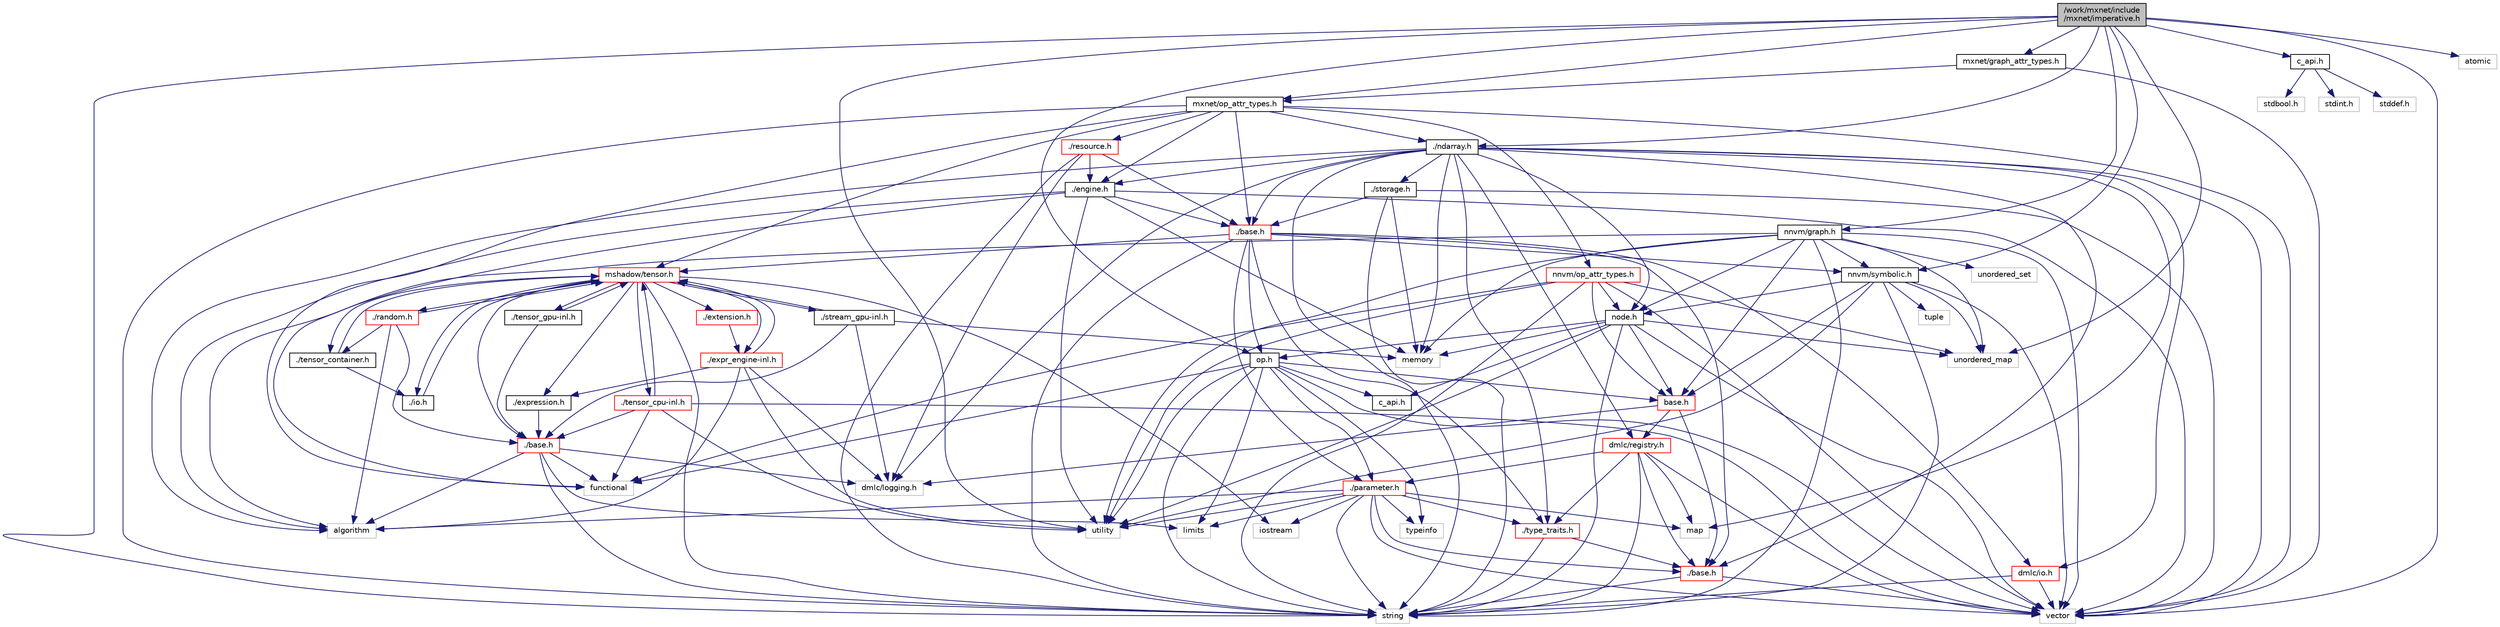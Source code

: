 digraph "/work/mxnet/include/mxnet/imperative.h"
{
 // LATEX_PDF_SIZE
  edge [fontname="Helvetica",fontsize="10",labelfontname="Helvetica",labelfontsize="10"];
  node [fontname="Helvetica",fontsize="10",shape=record];
  Node1 [label="/work/mxnet/include\l/mxnet/imperative.h",height=0.2,width=0.4,color="black", fillcolor="grey75", style="filled", fontcolor="black",tooltip=" "];
  Node1 -> Node2 [color="midnightblue",fontsize="10",style="solid",fontname="Helvetica"];
  Node2 [label="mxnet/op_attr_types.h",height=0.2,width=0.4,color="black", fillcolor="white", style="filled",URL="$include_2mxnet_2op__attr__types_8h.html",tooltip="Additional operator attributes beside the ones provided by NNVM."];
  Node2 -> Node3 [color="midnightblue",fontsize="10",style="solid",fontname="Helvetica"];
  Node3 [label="mshadow/tensor.h",height=0.2,width=0.4,color="red", fillcolor="white", style="filled",URL="$tensor_8h.html",tooltip="header file of tensor data structure and functions This lib requires explicit memory allocation and d..."];
  Node3 -> Node4 [color="midnightblue",fontsize="10",style="solid",fontname="Helvetica"];
  Node4 [label="string",height=0.2,width=0.4,color="grey75", fillcolor="white", style="filled",tooltip=" "];
  Node3 -> Node5 [color="midnightblue",fontsize="10",style="solid",fontname="Helvetica"];
  Node5 [label="iostream",height=0.2,width=0.4,color="grey75", fillcolor="white", style="filled",tooltip=" "];
  Node3 -> Node6 [color="midnightblue",fontsize="10",style="solid",fontname="Helvetica"];
  Node6 [label="./base.h",height=0.2,width=0.4,color="red", fillcolor="white", style="filled",URL="$3rdparty_2mshadow_2mshadow_2base_8h.html",tooltip="definitions of base types, operators, macros functions"];
  Node6 -> Node7 [color="midnightblue",fontsize="10",style="solid",fontname="Helvetica"];
  Node7 [label="algorithm",height=0.2,width=0.4,color="grey75", fillcolor="white", style="filled",tooltip=" "];
  Node6 -> Node12 [color="midnightblue",fontsize="10",style="solid",fontname="Helvetica"];
  Node12 [label="functional",height=0.2,width=0.4,color="grey75", fillcolor="white", style="filled",tooltip=" "];
  Node6 -> Node13 [color="midnightblue",fontsize="10",style="solid",fontname="Helvetica"];
  Node13 [label="limits",height=0.2,width=0.4,color="grey75", fillcolor="white", style="filled",tooltip=" "];
  Node6 -> Node4 [color="midnightblue",fontsize="10",style="solid",fontname="Helvetica"];
  Node6 -> Node28 [color="midnightblue",fontsize="10",style="solid",fontname="Helvetica"];
  Node28 [label="dmlc/logging.h",height=0.2,width=0.4,color="grey75", fillcolor="white", style="filled",tooltip=" "];
  Node3 -> Node29 [color="midnightblue",fontsize="10",style="solid",fontname="Helvetica"];
  Node29 [label="./expression.h",height=0.2,width=0.4,color="black", fillcolor="white", style="filled",URL="$expression_8h.html",tooltip="definitions of abstract expressions and expressions template"];
  Node29 -> Node6 [color="midnightblue",fontsize="10",style="solid",fontname="Helvetica"];
  Node3 -> Node30 [color="midnightblue",fontsize="10",style="solid",fontname="Helvetica"];
  Node30 [label="./stream_gpu-inl.h",height=0.2,width=0.4,color="black", fillcolor="white", style="filled",URL="$stream__gpu-inl_8h.html",tooltip="implementation of GPU code"];
  Node30 -> Node31 [color="midnightblue",fontsize="10",style="solid",fontname="Helvetica"];
  Node31 [label="memory",height=0.2,width=0.4,color="grey75", fillcolor="white", style="filled",tooltip=" "];
  Node30 -> Node6 [color="midnightblue",fontsize="10",style="solid",fontname="Helvetica"];
  Node30 -> Node3 [color="midnightblue",fontsize="10",style="solid",fontname="Helvetica"];
  Node30 -> Node28 [color="midnightblue",fontsize="10",style="solid",fontname="Helvetica"];
  Node3 -> Node32 [color="midnightblue",fontsize="10",style="solid",fontname="Helvetica"];
  Node32 [label="./extension.h",height=0.2,width=0.4,color="red", fillcolor="white", style="filled",URL="$extension_8h.html",tooltip="some extension of expressions, used to support something beyond elementwise op"];
  Node32 -> Node33 [color="midnightblue",fontsize="10",style="solid",fontname="Helvetica"];
  Node33 [label="./expr_engine-inl.h",height=0.2,width=0.4,color="red", fillcolor="white", style="filled",URL="$expr__engine-inl_8h.html",tooltip="definitions of how expressions should be evaluated"];
  Node33 -> Node34 [color="midnightblue",fontsize="10",style="solid",fontname="Helvetica"];
  Node34 [label="utility",height=0.2,width=0.4,color="grey75", fillcolor="white", style="filled",tooltip=" "];
  Node33 -> Node7 [color="midnightblue",fontsize="10",style="solid",fontname="Helvetica"];
  Node33 -> Node28 [color="midnightblue",fontsize="10",style="solid",fontname="Helvetica"];
  Node33 -> Node29 [color="midnightblue",fontsize="10",style="solid",fontname="Helvetica"];
  Node33 -> Node3 [color="midnightblue",fontsize="10",style="solid",fontname="Helvetica"];
  Node3 -> Node33 [color="midnightblue",fontsize="10",style="solid",fontname="Helvetica"];
  Node3 -> Node72 [color="midnightblue",fontsize="10",style="solid",fontname="Helvetica"];
  Node72 [label="./tensor_cpu-inl.h",height=0.2,width=0.4,color="red", fillcolor="white", style="filled",URL="$tensor__cpu-inl_8h.html",tooltip="implementation of CPU host code"];
  Node72 -> Node12 [color="midnightblue",fontsize="10",style="solid",fontname="Helvetica"];
  Node72 -> Node34 [color="midnightblue",fontsize="10",style="solid",fontname="Helvetica"];
  Node72 -> Node36 [color="midnightblue",fontsize="10",style="solid",fontname="Helvetica"];
  Node36 [label="vector",height=0.2,width=0.4,color="grey75", fillcolor="white", style="filled",tooltip=" "];
  Node72 -> Node6 [color="midnightblue",fontsize="10",style="solid",fontname="Helvetica"];
  Node72 -> Node3 [color="midnightblue",fontsize="10",style="solid",fontname="Helvetica"];
  Node3 -> Node74 [color="midnightblue",fontsize="10",style="solid",fontname="Helvetica"];
  Node74 [label="./tensor_gpu-inl.h",height=0.2,width=0.4,color="black", fillcolor="white", style="filled",URL="$tensor__gpu-inl_8h.html",tooltip="implementation of GPU host code"];
  Node74 -> Node6 [color="midnightblue",fontsize="10",style="solid",fontname="Helvetica"];
  Node74 -> Node3 [color="midnightblue",fontsize="10",style="solid",fontname="Helvetica"];
  Node3 -> Node75 [color="midnightblue",fontsize="10",style="solid",fontname="Helvetica"];
  Node75 [label="./io.h",height=0.2,width=0.4,color="black", fillcolor="white", style="filled",URL="$3rdparty_2mshadow_2mshadow_2io_8h.html",tooltip="definitions of I/O functions for mshadow tensor"];
  Node75 -> Node3 [color="midnightblue",fontsize="10",style="solid",fontname="Helvetica"];
  Node3 -> Node76 [color="midnightblue",fontsize="10",style="solid",fontname="Helvetica"];
  Node76 [label="./tensor_container.h",height=0.2,width=0.4,color="black", fillcolor="white", style="filled",URL="$tensor__container_8h.html",tooltip="tensor container that does memory allocation and resize like STL"];
  Node76 -> Node3 [color="midnightblue",fontsize="10",style="solid",fontname="Helvetica"];
  Node76 -> Node75 [color="midnightblue",fontsize="10",style="solid",fontname="Helvetica"];
  Node3 -> Node77 [color="midnightblue",fontsize="10",style="solid",fontname="Helvetica"];
  Node77 [label="./random.h",height=0.2,width=0.4,color="red", fillcolor="white", style="filled",URL="$random_8h.html",tooltip="Random inline functions for tensor."];
  Node77 -> Node7 [color="midnightblue",fontsize="10",style="solid",fontname="Helvetica"];
  Node77 -> Node6 [color="midnightblue",fontsize="10",style="solid",fontname="Helvetica"];
  Node77 -> Node3 [color="midnightblue",fontsize="10",style="solid",fontname="Helvetica"];
  Node77 -> Node76 [color="midnightblue",fontsize="10",style="solid",fontname="Helvetica"];
  Node2 -> Node81 [color="midnightblue",fontsize="10",style="solid",fontname="Helvetica"];
  Node81 [label="nnvm/op_attr_types.h",height=0.2,width=0.4,color="red", fillcolor="white", style="filled",URL="$3rdparty_2tvm_2nnvm_2include_2nnvm_2op__attr__types_8h.html",tooltip="Data structures that can appear in operator attributes."];
  Node81 -> Node12 [color="midnightblue",fontsize="10",style="solid",fontname="Helvetica"];
  Node81 -> Node4 [color="midnightblue",fontsize="10",style="solid",fontname="Helvetica"];
  Node81 -> Node82 [color="midnightblue",fontsize="10",style="solid",fontname="Helvetica"];
  Node82 [label="unordered_map",height=0.2,width=0.4,color="grey75", fillcolor="white", style="filled",tooltip=" "];
  Node81 -> Node34 [color="midnightblue",fontsize="10",style="solid",fontname="Helvetica"];
  Node81 -> Node36 [color="midnightblue",fontsize="10",style="solid",fontname="Helvetica"];
  Node81 -> Node83 [color="midnightblue",fontsize="10",style="solid",fontname="Helvetica"];
  Node83 [label="base.h",height=0.2,width=0.4,color="red", fillcolor="white", style="filled",URL="$3rdparty_2tvm_2nnvm_2include_2nnvm_2base_8h.html",tooltip="Configuration of nnvm as well as basic data structure."];
  Node83 -> Node87 [color="midnightblue",fontsize="10",style="solid",fontname="Helvetica"];
  Node87 [label="./base.h",height=0.2,width=0.4,color="red", fillcolor="white", style="filled",URL="$3rdparty_2dmlc-core_2include_2dmlc_2base_8h.html",tooltip="defines configuration macros"];
  Node87 -> Node4 [color="midnightblue",fontsize="10",style="solid",fontname="Helvetica"];
  Node87 -> Node36 [color="midnightblue",fontsize="10",style="solid",fontname="Helvetica"];
  Node83 -> Node28 [color="midnightblue",fontsize="10",style="solid",fontname="Helvetica"];
  Node83 -> Node97 [color="midnightblue",fontsize="10",style="solid",fontname="Helvetica"];
  Node97 [label="dmlc/registry.h",height=0.2,width=0.4,color="red", fillcolor="white", style="filled",URL="$3rdparty_2dmlc-core_2include_2dmlc_2registry_8h.html",tooltip="Registry utility that helps to build registry singletons."];
  Node97 -> Node98 [color="midnightblue",fontsize="10",style="solid",fontname="Helvetica"];
  Node98 [label="map",height=0.2,width=0.4,color="grey75", fillcolor="white", style="filled",tooltip=" "];
  Node97 -> Node4 [color="midnightblue",fontsize="10",style="solid",fontname="Helvetica"];
  Node97 -> Node36 [color="midnightblue",fontsize="10",style="solid",fontname="Helvetica"];
  Node97 -> Node87 [color="midnightblue",fontsize="10",style="solid",fontname="Helvetica"];
  Node97 -> Node99 [color="midnightblue",fontsize="10",style="solid",fontname="Helvetica"];
  Node99 [label="./parameter.h",height=0.2,width=0.4,color="red", fillcolor="white", style="filled",URL="$parameter_8h.html",tooltip="Provide lightweight util to do parameter setup and checking."];
  Node99 -> Node13 [color="midnightblue",fontsize="10",style="solid",fontname="Helvetica"];
  Node99 -> Node98 [color="midnightblue",fontsize="10",style="solid",fontname="Helvetica"];
  Node99 -> Node85 [color="midnightblue",fontsize="10",style="solid",fontname="Helvetica"];
  Node85 [label="typeinfo",height=0.2,width=0.4,color="grey75", fillcolor="white", style="filled",tooltip=" "];
  Node99 -> Node4 [color="midnightblue",fontsize="10",style="solid",fontname="Helvetica"];
  Node99 -> Node36 [color="midnightblue",fontsize="10",style="solid",fontname="Helvetica"];
  Node99 -> Node7 [color="midnightblue",fontsize="10",style="solid",fontname="Helvetica"];
  Node99 -> Node34 [color="midnightblue",fontsize="10",style="solid",fontname="Helvetica"];
  Node99 -> Node5 [color="midnightblue",fontsize="10",style="solid",fontname="Helvetica"];
  Node99 -> Node87 [color="midnightblue",fontsize="10",style="solid",fontname="Helvetica"];
  Node99 -> Node108 [color="midnightblue",fontsize="10",style="solid",fontname="Helvetica"];
  Node108 [label="./type_traits.h",height=0.2,width=0.4,color="red", fillcolor="white", style="filled",URL="$type__traits_8h.html",tooltip="type traits information header"];
  Node108 -> Node87 [color="midnightblue",fontsize="10",style="solid",fontname="Helvetica"];
  Node108 -> Node4 [color="midnightblue",fontsize="10",style="solid",fontname="Helvetica"];
  Node97 -> Node108 [color="midnightblue",fontsize="10",style="solid",fontname="Helvetica"];
  Node81 -> Node114 [color="midnightblue",fontsize="10",style="solid",fontname="Helvetica"];
  Node114 [label="node.h",height=0.2,width=0.4,color="black", fillcolor="white", style="filled",URL="$3rdparty_2tvm_2nnvm_2include_2nnvm_2node_8h.html",tooltip="Graph node data structure."];
  Node114 -> Node31 [color="midnightblue",fontsize="10",style="solid",fontname="Helvetica"];
  Node114 -> Node4 [color="midnightblue",fontsize="10",style="solid",fontname="Helvetica"];
  Node114 -> Node82 [color="midnightblue",fontsize="10",style="solid",fontname="Helvetica"];
  Node114 -> Node34 [color="midnightblue",fontsize="10",style="solid",fontname="Helvetica"];
  Node114 -> Node36 [color="midnightblue",fontsize="10",style="solid",fontname="Helvetica"];
  Node114 -> Node83 [color="midnightblue",fontsize="10",style="solid",fontname="Helvetica"];
  Node114 -> Node115 [color="midnightblue",fontsize="10",style="solid",fontname="Helvetica"];
  Node115 [label="c_api.h",height=0.2,width=0.4,color="black", fillcolor="white", style="filled",URL="$3rdparty_2tvm_2nnvm_2include_2nnvm_2c__api_8h.html",tooltip="C API of NNVM symbolic construction and pass. Enables construction and transformation of Graph in any..."];
  Node114 -> Node116 [color="midnightblue",fontsize="10",style="solid",fontname="Helvetica"];
  Node116 [label="op.h",height=0.2,width=0.4,color="black", fillcolor="white", style="filled",URL="$op_8h.html",tooltip="Operator information structor."];
  Node116 -> Node99 [color="midnightblue",fontsize="10",style="solid",fontname="Helvetica"];
  Node116 -> Node12 [color="midnightblue",fontsize="10",style="solid",fontname="Helvetica"];
  Node116 -> Node13 [color="midnightblue",fontsize="10",style="solid",fontname="Helvetica"];
  Node116 -> Node4 [color="midnightblue",fontsize="10",style="solid",fontname="Helvetica"];
  Node116 -> Node85 [color="midnightblue",fontsize="10",style="solid",fontname="Helvetica"];
  Node116 -> Node34 [color="midnightblue",fontsize="10",style="solid",fontname="Helvetica"];
  Node116 -> Node36 [color="midnightblue",fontsize="10",style="solid",fontname="Helvetica"];
  Node116 -> Node83 [color="midnightblue",fontsize="10",style="solid",fontname="Helvetica"];
  Node116 -> Node115 [color="midnightblue",fontsize="10",style="solid",fontname="Helvetica"];
  Node2 -> Node36 [color="midnightblue",fontsize="10",style="solid",fontname="Helvetica"];
  Node2 -> Node12 [color="midnightblue",fontsize="10",style="solid",fontname="Helvetica"];
  Node2 -> Node4 [color="midnightblue",fontsize="10",style="solid",fontname="Helvetica"];
  Node2 -> Node118 [color="midnightblue",fontsize="10",style="solid",fontname="Helvetica"];
  Node118 [label="./base.h",height=0.2,width=0.4,color="red", fillcolor="white", style="filled",URL="$include_2mxnet_2base_8h.html",tooltip="configuration of MXNet as well as basic data structure."];
  Node118 -> Node87 [color="midnightblue",fontsize="10",style="solid",fontname="Helvetica"];
  Node118 -> Node4 [color="midnightblue",fontsize="10",style="solid",fontname="Helvetica"];
  Node118 -> Node119 [color="midnightblue",fontsize="10",style="solid",fontname="Helvetica"];
  Node119 [label="dmlc/io.h",height=0.2,width=0.4,color="red", fillcolor="white", style="filled",URL="$3rdparty_2dmlc-core_2include_2dmlc_2io_8h.html",tooltip="defines serializable interface of dmlc"];
  Node119 -> Node4 [color="midnightblue",fontsize="10",style="solid",fontname="Helvetica"];
  Node119 -> Node36 [color="midnightblue",fontsize="10",style="solid",fontname="Helvetica"];
  Node118 -> Node108 [color="midnightblue",fontsize="10",style="solid",fontname="Helvetica"];
  Node118 -> Node99 [color="midnightblue",fontsize="10",style="solid",fontname="Helvetica"];
  Node118 -> Node3 [color="midnightblue",fontsize="10",style="solid",fontname="Helvetica"];
  Node118 -> Node116 [color="midnightblue",fontsize="10",style="solid",fontname="Helvetica"];
  Node118 -> Node127 [color="midnightblue",fontsize="10",style="solid",fontname="Helvetica"];
  Node127 [label="nnvm/symbolic.h",height=0.2,width=0.4,color="black", fillcolor="white", style="filled",URL="$symbolic_8h.html",tooltip="Symbolic graph construction API."];
  Node127 -> Node4 [color="midnightblue",fontsize="10",style="solid",fontname="Helvetica"];
  Node127 -> Node128 [color="midnightblue",fontsize="10",style="solid",fontname="Helvetica"];
  Node128 [label="tuple",height=0.2,width=0.4,color="grey75", fillcolor="white", style="filled",tooltip=" "];
  Node127 -> Node82 [color="midnightblue",fontsize="10",style="solid",fontname="Helvetica"];
  Node127 -> Node34 [color="midnightblue",fontsize="10",style="solid",fontname="Helvetica"];
  Node127 -> Node36 [color="midnightblue",fontsize="10",style="solid",fontname="Helvetica"];
  Node127 -> Node83 [color="midnightblue",fontsize="10",style="solid",fontname="Helvetica"];
  Node127 -> Node114 [color="midnightblue",fontsize="10",style="solid",fontname="Helvetica"];
  Node2 -> Node150 [color="midnightblue",fontsize="10",style="solid",fontname="Helvetica"];
  Node150 [label="./ndarray.h",height=0.2,width=0.4,color="black", fillcolor="white", style="filled",URL="$include_2mxnet_2ndarray_8h.html",tooltip="NDArray interface that handles array arithematics."];
  Node150 -> Node87 [color="midnightblue",fontsize="10",style="solid",fontname="Helvetica"];
  Node150 -> Node119 [color="midnightblue",fontsize="10",style="solid",fontname="Helvetica"];
  Node150 -> Node28 [color="midnightblue",fontsize="10",style="solid",fontname="Helvetica"];
  Node150 -> Node97 [color="midnightblue",fontsize="10",style="solid",fontname="Helvetica"];
  Node150 -> Node108 [color="midnightblue",fontsize="10",style="solid",fontname="Helvetica"];
  Node150 -> Node114 [color="midnightblue",fontsize="10",style="solid",fontname="Helvetica"];
  Node150 -> Node7 [color="midnightblue",fontsize="10",style="solid",fontname="Helvetica"];
  Node150 -> Node98 [color="midnightblue",fontsize="10",style="solid",fontname="Helvetica"];
  Node150 -> Node31 [color="midnightblue",fontsize="10",style="solid",fontname="Helvetica"];
  Node150 -> Node4 [color="midnightblue",fontsize="10",style="solid",fontname="Helvetica"];
  Node150 -> Node36 [color="midnightblue",fontsize="10",style="solid",fontname="Helvetica"];
  Node150 -> Node118 [color="midnightblue",fontsize="10",style="solid",fontname="Helvetica"];
  Node150 -> Node151 [color="midnightblue",fontsize="10",style="solid",fontname="Helvetica"];
  Node151 [label="./engine.h",height=0.2,width=0.4,color="black", fillcolor="white", style="filled",URL="$engine_8h.html",tooltip="Engine that schedules all the operations according to dependency."];
  Node151 -> Node7 [color="midnightblue",fontsize="10",style="solid",fontname="Helvetica"];
  Node151 -> Node31 [color="midnightblue",fontsize="10",style="solid",fontname="Helvetica"];
  Node151 -> Node12 [color="midnightblue",fontsize="10",style="solid",fontname="Helvetica"];
  Node151 -> Node34 [color="midnightblue",fontsize="10",style="solid",fontname="Helvetica"];
  Node151 -> Node36 [color="midnightblue",fontsize="10",style="solid",fontname="Helvetica"];
  Node151 -> Node118 [color="midnightblue",fontsize="10",style="solid",fontname="Helvetica"];
  Node150 -> Node152 [color="midnightblue",fontsize="10",style="solid",fontname="Helvetica"];
  Node152 [label="./storage.h",height=0.2,width=0.4,color="black", fillcolor="white", style="filled",URL="$storage_8h.html",tooltip="Storage manager across multiple devices."];
  Node152 -> Node31 [color="midnightblue",fontsize="10",style="solid",fontname="Helvetica"];
  Node152 -> Node4 [color="midnightblue",fontsize="10",style="solid",fontname="Helvetica"];
  Node152 -> Node36 [color="midnightblue",fontsize="10",style="solid",fontname="Helvetica"];
  Node152 -> Node118 [color="midnightblue",fontsize="10",style="solid",fontname="Helvetica"];
  Node2 -> Node151 [color="midnightblue",fontsize="10",style="solid",fontname="Helvetica"];
  Node2 -> Node153 [color="midnightblue",fontsize="10",style="solid",fontname="Helvetica"];
  Node153 [label="./resource.h",height=0.2,width=0.4,color="red", fillcolor="white", style="filled",URL="$resource_8h.html",tooltip="Global resource allocation handling."];
  Node153 -> Node28 [color="midnightblue",fontsize="10",style="solid",fontname="Helvetica"];
  Node153 -> Node4 [color="midnightblue",fontsize="10",style="solid",fontname="Helvetica"];
  Node153 -> Node118 [color="midnightblue",fontsize="10",style="solid",fontname="Helvetica"];
  Node153 -> Node151 [color="midnightblue",fontsize="10",style="solid",fontname="Helvetica"];
  Node1 -> Node158 [color="midnightblue",fontsize="10",style="solid",fontname="Helvetica"];
  Node158 [label="mxnet/graph_attr_types.h",height=0.2,width=0.4,color="black", fillcolor="white", style="filled",URL="$include_2mxnet_2graph__attr__types_8h.html",tooltip="Data structures that can appear in graph attributes."];
  Node158 -> Node2 [color="midnightblue",fontsize="10",style="solid",fontname="Helvetica"];
  Node158 -> Node36 [color="midnightblue",fontsize="10",style="solid",fontname="Helvetica"];
  Node1 -> Node130 [color="midnightblue",fontsize="10",style="solid",fontname="Helvetica"];
  Node130 [label="c_api.h",height=0.2,width=0.4,color="black", fillcolor="white", style="filled",URL="$include_2mxnet_2c__api_8h.html",tooltip="C API of mxnet."];
  Node130 -> Node131 [color="midnightblue",fontsize="10",style="solid",fontname="Helvetica"];
  Node131 [label="stdint.h",height=0.2,width=0.4,color="grey75", fillcolor="white", style="filled",tooltip=" "];
  Node130 -> Node132 [color="midnightblue",fontsize="10",style="solid",fontname="Helvetica"];
  Node132 [label="stddef.h",height=0.2,width=0.4,color="grey75", fillcolor="white", style="filled",tooltip=" "];
  Node130 -> Node133 [color="midnightblue",fontsize="10",style="solid",fontname="Helvetica"];
  Node133 [label="stdbool.h",height=0.2,width=0.4,color="grey75", fillcolor="white", style="filled",tooltip=" "];
  Node1 -> Node127 [color="midnightblue",fontsize="10",style="solid",fontname="Helvetica"];
  Node1 -> Node116 [color="midnightblue",fontsize="10",style="solid",fontname="Helvetica"];
  Node1 -> Node136 [color="midnightblue",fontsize="10",style="solid",fontname="Helvetica"];
  Node136 [label="nnvm/graph.h",height=0.2,width=0.4,color="black", fillcolor="white", style="filled",URL="$graph_8h.html",tooltip="Configuation of nnvm as well as basic data structure."];
  Node136 -> Node7 [color="midnightblue",fontsize="10",style="solid",fontname="Helvetica"];
  Node136 -> Node31 [color="midnightblue",fontsize="10",style="solid",fontname="Helvetica"];
  Node136 -> Node4 [color="midnightblue",fontsize="10",style="solid",fontname="Helvetica"];
  Node136 -> Node82 [color="midnightblue",fontsize="10",style="solid",fontname="Helvetica"];
  Node136 -> Node126 [color="midnightblue",fontsize="10",style="solid",fontname="Helvetica"];
  Node126 [label="unordered_set",height=0.2,width=0.4,color="grey75", fillcolor="white", style="filled",tooltip=" "];
  Node136 -> Node34 [color="midnightblue",fontsize="10",style="solid",fontname="Helvetica"];
  Node136 -> Node36 [color="midnightblue",fontsize="10",style="solid",fontname="Helvetica"];
  Node136 -> Node83 [color="midnightblue",fontsize="10",style="solid",fontname="Helvetica"];
  Node136 -> Node114 [color="midnightblue",fontsize="10",style="solid",fontname="Helvetica"];
  Node136 -> Node127 [color="midnightblue",fontsize="10",style="solid",fontname="Helvetica"];
  Node1 -> Node36 [color="midnightblue",fontsize="10",style="solid",fontname="Helvetica"];
  Node1 -> Node141 [color="midnightblue",fontsize="10",style="solid",fontname="Helvetica"];
  Node141 [label="atomic",height=0.2,width=0.4,color="grey75", fillcolor="white", style="filled",tooltip=" "];
  Node1 -> Node34 [color="midnightblue",fontsize="10",style="solid",fontname="Helvetica"];
  Node1 -> Node4 [color="midnightblue",fontsize="10",style="solid",fontname="Helvetica"];
  Node1 -> Node82 [color="midnightblue",fontsize="10",style="solid",fontname="Helvetica"];
  Node1 -> Node150 [color="midnightblue",fontsize="10",style="solid",fontname="Helvetica"];
}
